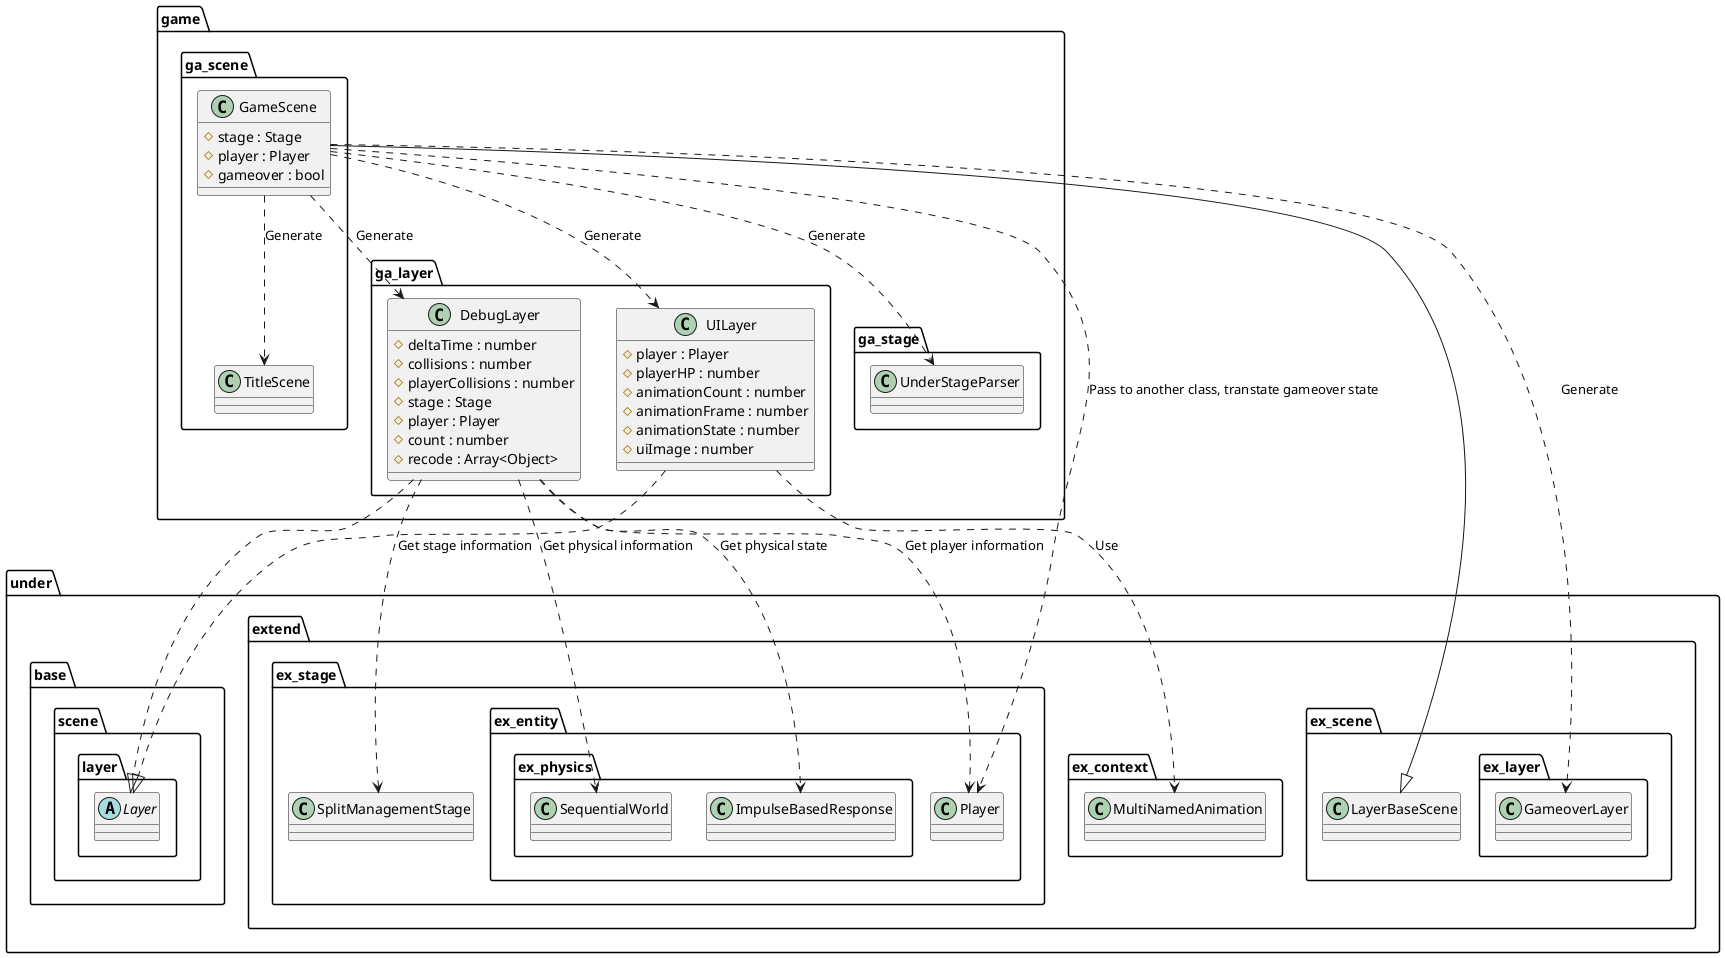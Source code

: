 @startuml SceneGame

package game {
    package ga_layer {
        class DebugLayer {
            #deltaTime : number
            #collisions : number
            #playerCollisions : number
            #stage : Stage
            #player : Player
            #count : number
            #recode : Array<Object>
        }
        class UILayer {
            #player : Player
            #playerHP : number
            #animationCount : number
            #animationFrame : number
            #animationState : number
            #uiImage : number
        }
    }
    package ga_scene {
        class GameScene {
            #stage : Stage
            #player : Player
            #gameover : bool
        }
    }
}

package under {
    package base {
        package scene {
            package layer {
                abstract Layer
            }
        }
    }

    package extend {
        package ex_context {
            class MultiNamedAnimation
        }
        package ex_scene {
            class LayerBaseScene
            package ex_layer {
                class GameoverLayer
            }
        }
        package ex_stage {
            class SplitManagementStage
            package ex_entity {
                class Player
                package ex_physics {
                    class SequentialWorld
                    class ImpulseBasedResponse
                }
            }
        }
    }
}

package game {
    package ga_scene {
        class TitleScene
    }
    package ga_stage {
        class UnderStageParser
    }
}

GameScene ..> UnderStageParser : Generate
GameScene ..> DebugLayer : Generate
GameScene ..> UILayer : Generate
GameScene ..> GameoverLayer : Generate
GameScene ..> Player : Pass to another class, transtate gameover state
GameScene ..> TitleScene : Generate

DebugLayer ..> Player : Get player information
DebugLayer ..> ImpulseBasedResponse : Get physical state
DebugLayer ..> SplitManagementStage : Get stage information
DebugLayer ..> SequentialWorld : Get physical information

UILayer ..> MultiNamedAnimation : Use

GameScene --|> LayerBaseScene
DebugLayer ..|> Layer
UILayer ..|> Layer

@enduml
